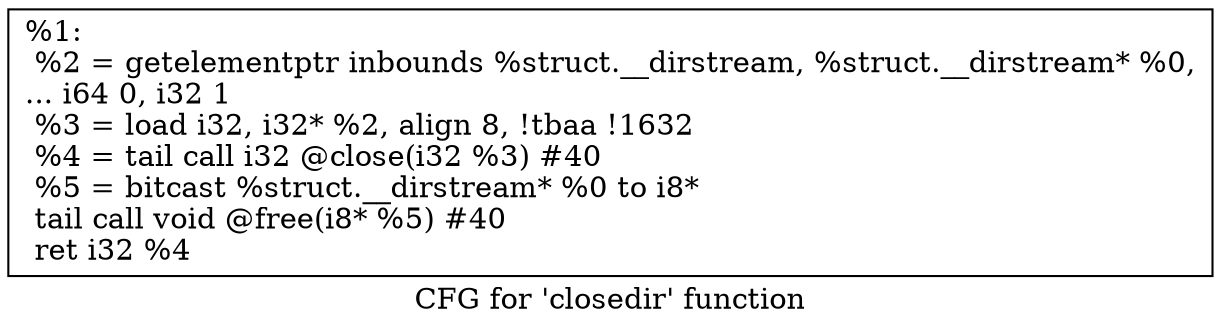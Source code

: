 digraph "CFG for 'closedir' function" {
	label="CFG for 'closedir' function";

	Node0x1848d10 [shape=record,label="{%1:\l  %2 = getelementptr inbounds %struct.__dirstream, %struct.__dirstream* %0,\l... i64 0, i32 1\l  %3 = load i32, i32* %2, align 8, !tbaa !1632\l  %4 = tail call i32 @close(i32 %3) #40\l  %5 = bitcast %struct.__dirstream* %0 to i8*\l  tail call void @free(i8* %5) #40\l  ret i32 %4\l}"];
}
